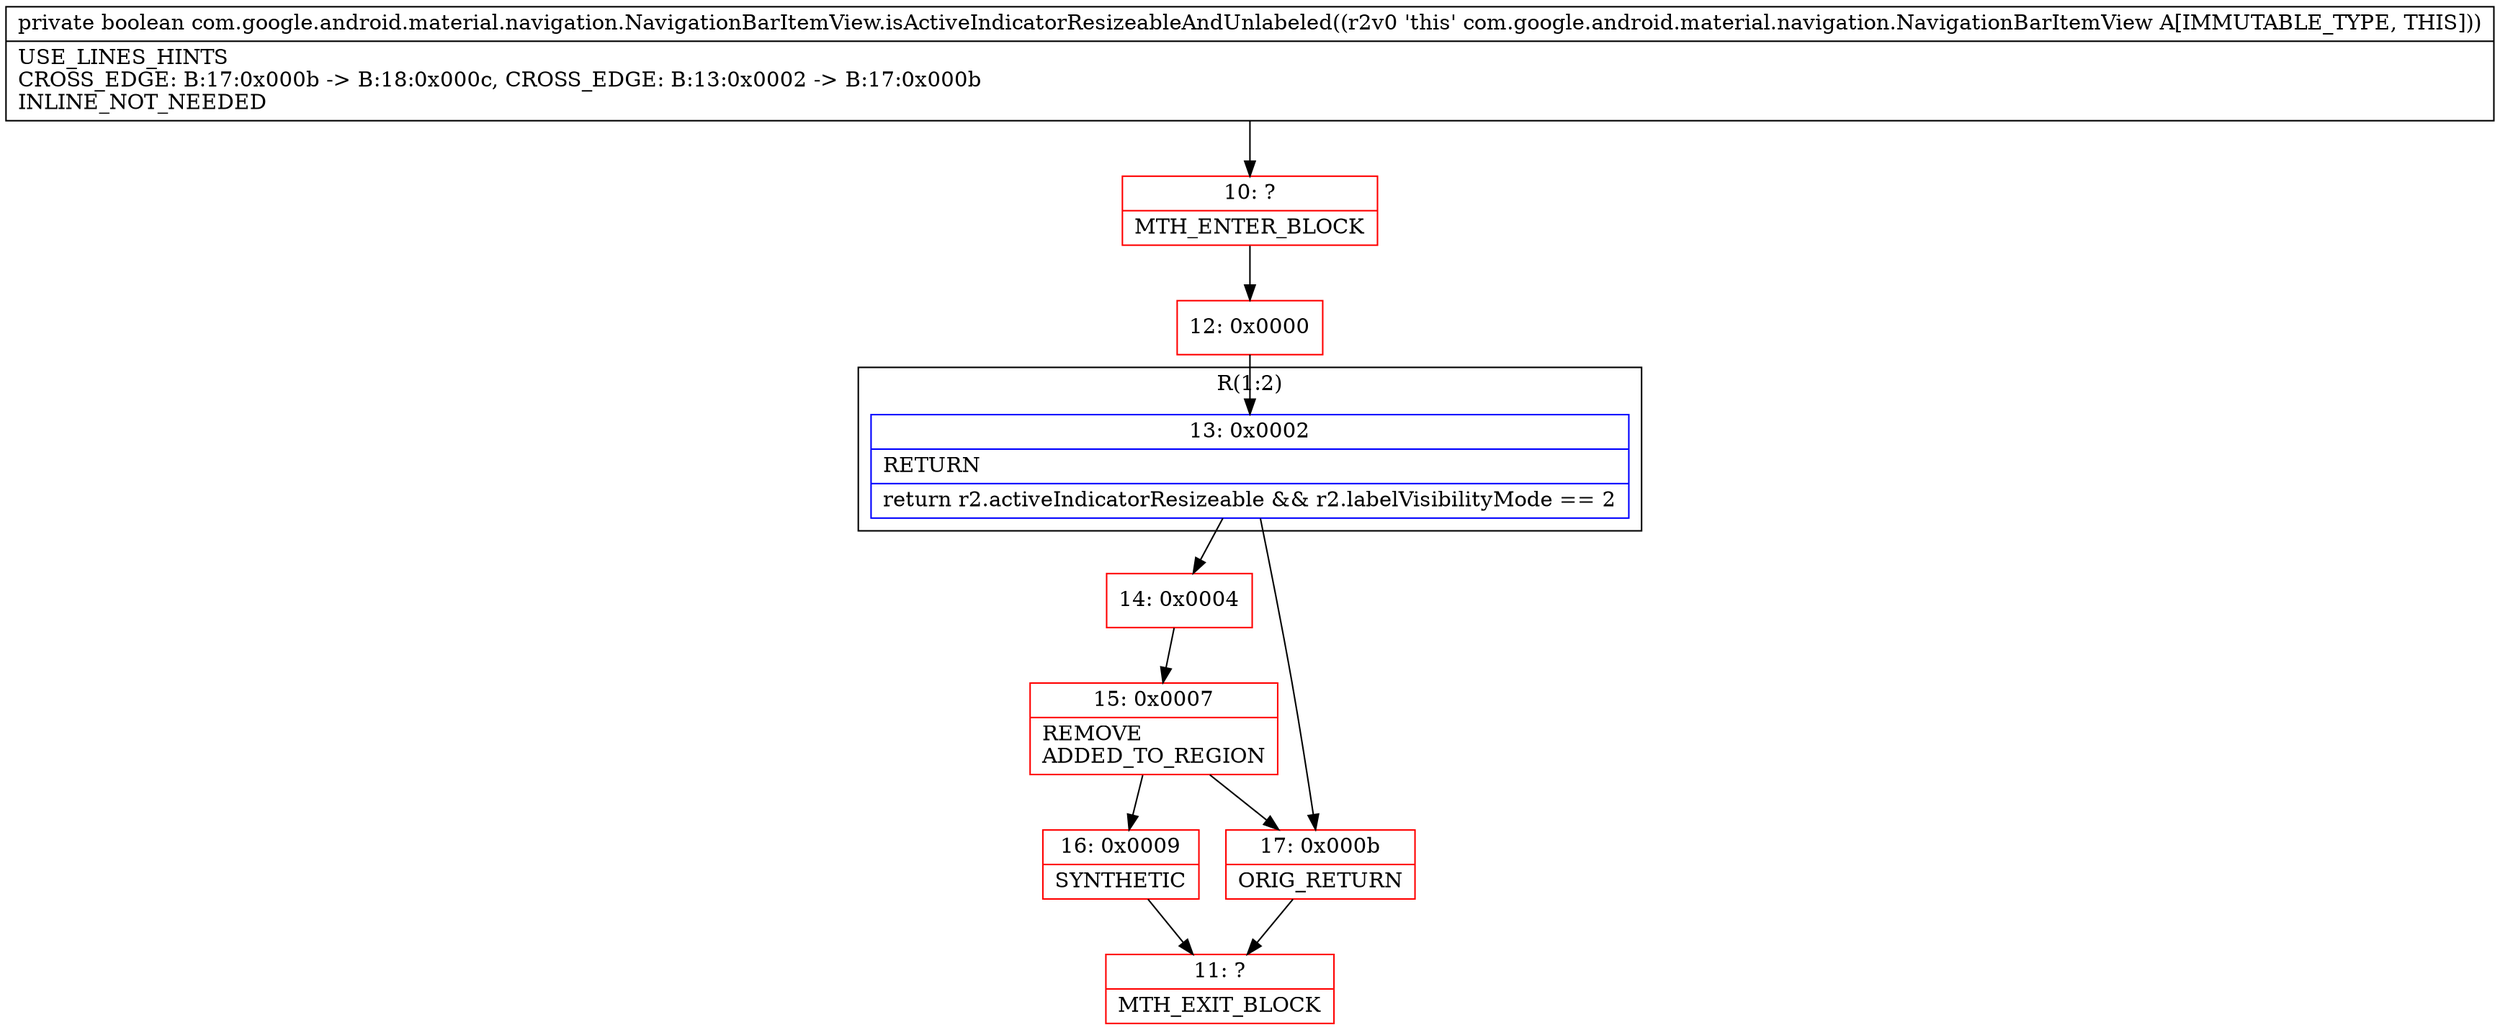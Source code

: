 digraph "CFG forcom.google.android.material.navigation.NavigationBarItemView.isActiveIndicatorResizeableAndUnlabeled()Z" {
subgraph cluster_Region_210926631 {
label = "R(1:2)";
node [shape=record,color=blue];
Node_13 [shape=record,label="{13\:\ 0x0002|RETURN\l|return r2.activeIndicatorResizeable && r2.labelVisibilityMode == 2\l}"];
}
Node_10 [shape=record,color=red,label="{10\:\ ?|MTH_ENTER_BLOCK\l}"];
Node_12 [shape=record,color=red,label="{12\:\ 0x0000}"];
Node_14 [shape=record,color=red,label="{14\:\ 0x0004}"];
Node_15 [shape=record,color=red,label="{15\:\ 0x0007|REMOVE\lADDED_TO_REGION\l}"];
Node_16 [shape=record,color=red,label="{16\:\ 0x0009|SYNTHETIC\l}"];
Node_11 [shape=record,color=red,label="{11\:\ ?|MTH_EXIT_BLOCK\l}"];
Node_17 [shape=record,color=red,label="{17\:\ 0x000b|ORIG_RETURN\l}"];
MethodNode[shape=record,label="{private boolean com.google.android.material.navigation.NavigationBarItemView.isActiveIndicatorResizeableAndUnlabeled((r2v0 'this' com.google.android.material.navigation.NavigationBarItemView A[IMMUTABLE_TYPE, THIS]))  | USE_LINES_HINTS\lCROSS_EDGE: B:17:0x000b \-\> B:18:0x000c, CROSS_EDGE: B:13:0x0002 \-\> B:17:0x000b\lINLINE_NOT_NEEDED\l}"];
MethodNode -> Node_10;Node_13 -> Node_14;
Node_13 -> Node_17;
Node_10 -> Node_12;
Node_12 -> Node_13;
Node_14 -> Node_15;
Node_15 -> Node_16;
Node_15 -> Node_17;
Node_16 -> Node_11;
Node_17 -> Node_11;
}

